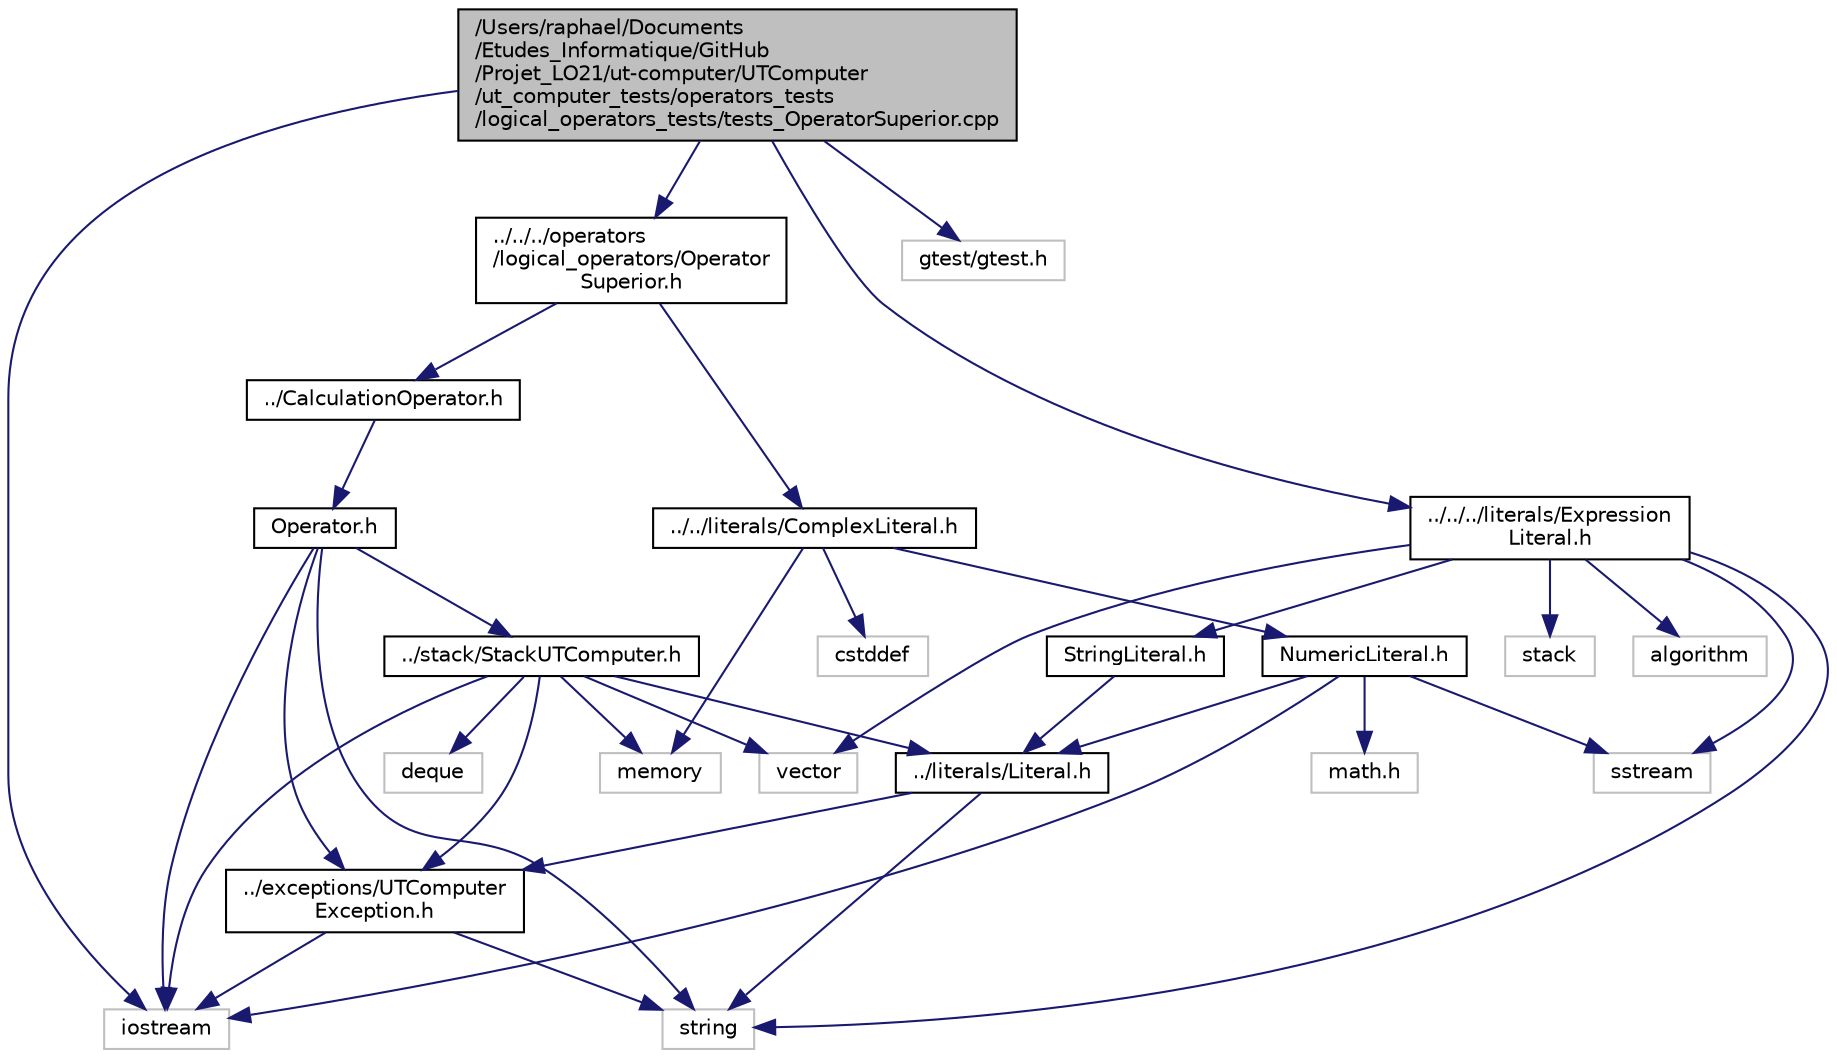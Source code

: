 digraph "/Users/raphael/Documents/Etudes_Informatique/GitHub/Projet_LO21/ut-computer/UTComputer/ut_computer_tests/operators_tests/logical_operators_tests/tests_OperatorSuperior.cpp"
{
  edge [fontname="Helvetica",fontsize="10",labelfontname="Helvetica",labelfontsize="10"];
  node [fontname="Helvetica",fontsize="10",shape=record];
  Node1 [label="/Users/raphael/Documents\l/Etudes_Informatique/GitHub\l/Projet_LO21/ut-computer/UTComputer\l/ut_computer_tests/operators_tests\l/logical_operators_tests/tests_OperatorSuperior.cpp",height=0.2,width=0.4,color="black", fillcolor="grey75", style="filled", fontcolor="black"];
  Node1 -> Node2 [color="midnightblue",fontsize="10",style="solid",fontname="Helvetica"];
  Node2 [label="iostream",height=0.2,width=0.4,color="grey75", fillcolor="white", style="filled"];
  Node1 -> Node3 [color="midnightblue",fontsize="10",style="solid",fontname="Helvetica"];
  Node3 [label="gtest/gtest.h",height=0.2,width=0.4,color="grey75", fillcolor="white", style="filled"];
  Node1 -> Node4 [color="midnightblue",fontsize="10",style="solid",fontname="Helvetica"];
  Node4 [label="../../../operators\l/logical_operators/Operator\lSuperior.h",height=0.2,width=0.4,color="black", fillcolor="white", style="filled",URL="$_operator_superior_8h.html"];
  Node4 -> Node5 [color="midnightblue",fontsize="10",style="solid",fontname="Helvetica"];
  Node5 [label="../CalculationOperator.h",height=0.2,width=0.4,color="black", fillcolor="white", style="filled",URL="$_calculation_operator_8h.html"];
  Node5 -> Node6 [color="midnightblue",fontsize="10",style="solid",fontname="Helvetica"];
  Node6 [label="Operator.h",height=0.2,width=0.4,color="black", fillcolor="white", style="filled",URL="$_operator_8h.html"];
  Node6 -> Node2 [color="midnightblue",fontsize="10",style="solid",fontname="Helvetica"];
  Node6 -> Node7 [color="midnightblue",fontsize="10",style="solid",fontname="Helvetica"];
  Node7 [label="string",height=0.2,width=0.4,color="grey75", fillcolor="white", style="filled"];
  Node6 -> Node8 [color="midnightblue",fontsize="10",style="solid",fontname="Helvetica"];
  Node8 [label="../stack/StackUTComputer.h",height=0.2,width=0.4,color="black", fillcolor="white", style="filled",URL="$_stack_u_t_computer_8h.html"];
  Node8 -> Node2 [color="midnightblue",fontsize="10",style="solid",fontname="Helvetica"];
  Node8 -> Node9 [color="midnightblue",fontsize="10",style="solid",fontname="Helvetica"];
  Node9 [label="deque",height=0.2,width=0.4,color="grey75", fillcolor="white", style="filled"];
  Node8 -> Node10 [color="midnightblue",fontsize="10",style="solid",fontname="Helvetica"];
  Node10 [label="memory",height=0.2,width=0.4,color="grey75", fillcolor="white", style="filled"];
  Node8 -> Node11 [color="midnightblue",fontsize="10",style="solid",fontname="Helvetica"];
  Node11 [label="vector",height=0.2,width=0.4,color="grey75", fillcolor="white", style="filled"];
  Node8 -> Node12 [color="midnightblue",fontsize="10",style="solid",fontname="Helvetica"];
  Node12 [label="../exceptions/UTComputer\lException.h",height=0.2,width=0.4,color="black", fillcolor="white", style="filled",URL="$_u_t_computer_exception_8h.html"];
  Node12 -> Node2 [color="midnightblue",fontsize="10",style="solid",fontname="Helvetica"];
  Node12 -> Node7 [color="midnightblue",fontsize="10",style="solid",fontname="Helvetica"];
  Node8 -> Node13 [color="midnightblue",fontsize="10",style="solid",fontname="Helvetica"];
  Node13 [label="../literals/Literal.h",height=0.2,width=0.4,color="black", fillcolor="white", style="filled",URL="$_literal_8h.html"];
  Node13 -> Node7 [color="midnightblue",fontsize="10",style="solid",fontname="Helvetica"];
  Node13 -> Node12 [color="midnightblue",fontsize="10",style="solid",fontname="Helvetica"];
  Node6 -> Node12 [color="midnightblue",fontsize="10",style="solid",fontname="Helvetica"];
  Node4 -> Node14 [color="midnightblue",fontsize="10",style="solid",fontname="Helvetica"];
  Node14 [label="../../literals/ComplexLiteral.h",height=0.2,width=0.4,color="black", fillcolor="white", style="filled",URL="$_complex_literal_8h.html"];
  Node14 -> Node15 [color="midnightblue",fontsize="10",style="solid",fontname="Helvetica"];
  Node15 [label="NumericLiteral.h",height=0.2,width=0.4,color="black", fillcolor="white", style="filled",URL="$_numeric_literal_8h.html"];
  Node15 -> Node2 [color="midnightblue",fontsize="10",style="solid",fontname="Helvetica"];
  Node15 -> Node16 [color="midnightblue",fontsize="10",style="solid",fontname="Helvetica"];
  Node16 [label="math.h",height=0.2,width=0.4,color="grey75", fillcolor="white", style="filled"];
  Node15 -> Node17 [color="midnightblue",fontsize="10",style="solid",fontname="Helvetica"];
  Node17 [label="sstream",height=0.2,width=0.4,color="grey75", fillcolor="white", style="filled"];
  Node15 -> Node13 [color="midnightblue",fontsize="10",style="solid",fontname="Helvetica"];
  Node14 -> Node10 [color="midnightblue",fontsize="10",style="solid",fontname="Helvetica"];
  Node14 -> Node18 [color="midnightblue",fontsize="10",style="solid",fontname="Helvetica"];
  Node18 [label="cstddef",height=0.2,width=0.4,color="grey75", fillcolor="white", style="filled"];
  Node1 -> Node19 [color="midnightblue",fontsize="10",style="solid",fontname="Helvetica"];
  Node19 [label="../../../literals/Expression\lLiteral.h",height=0.2,width=0.4,color="black", fillcolor="white", style="filled",URL="$_expression_literal_8h.html"];
  Node19 -> Node17 [color="midnightblue",fontsize="10",style="solid",fontname="Helvetica"];
  Node19 -> Node7 [color="midnightblue",fontsize="10",style="solid",fontname="Helvetica"];
  Node19 -> Node20 [color="midnightblue",fontsize="10",style="solid",fontname="Helvetica"];
  Node20 [label="stack",height=0.2,width=0.4,color="grey75", fillcolor="white", style="filled"];
  Node19 -> Node11 [color="midnightblue",fontsize="10",style="solid",fontname="Helvetica"];
  Node19 -> Node21 [color="midnightblue",fontsize="10",style="solid",fontname="Helvetica"];
  Node21 [label="algorithm",height=0.2,width=0.4,color="grey75", fillcolor="white", style="filled"];
  Node19 -> Node22 [color="midnightblue",fontsize="10",style="solid",fontname="Helvetica"];
  Node22 [label="StringLiteral.h",height=0.2,width=0.4,color="black", fillcolor="white", style="filled",URL="$_string_literal_8h.html"];
  Node22 -> Node13 [color="midnightblue",fontsize="10",style="solid",fontname="Helvetica"];
}
